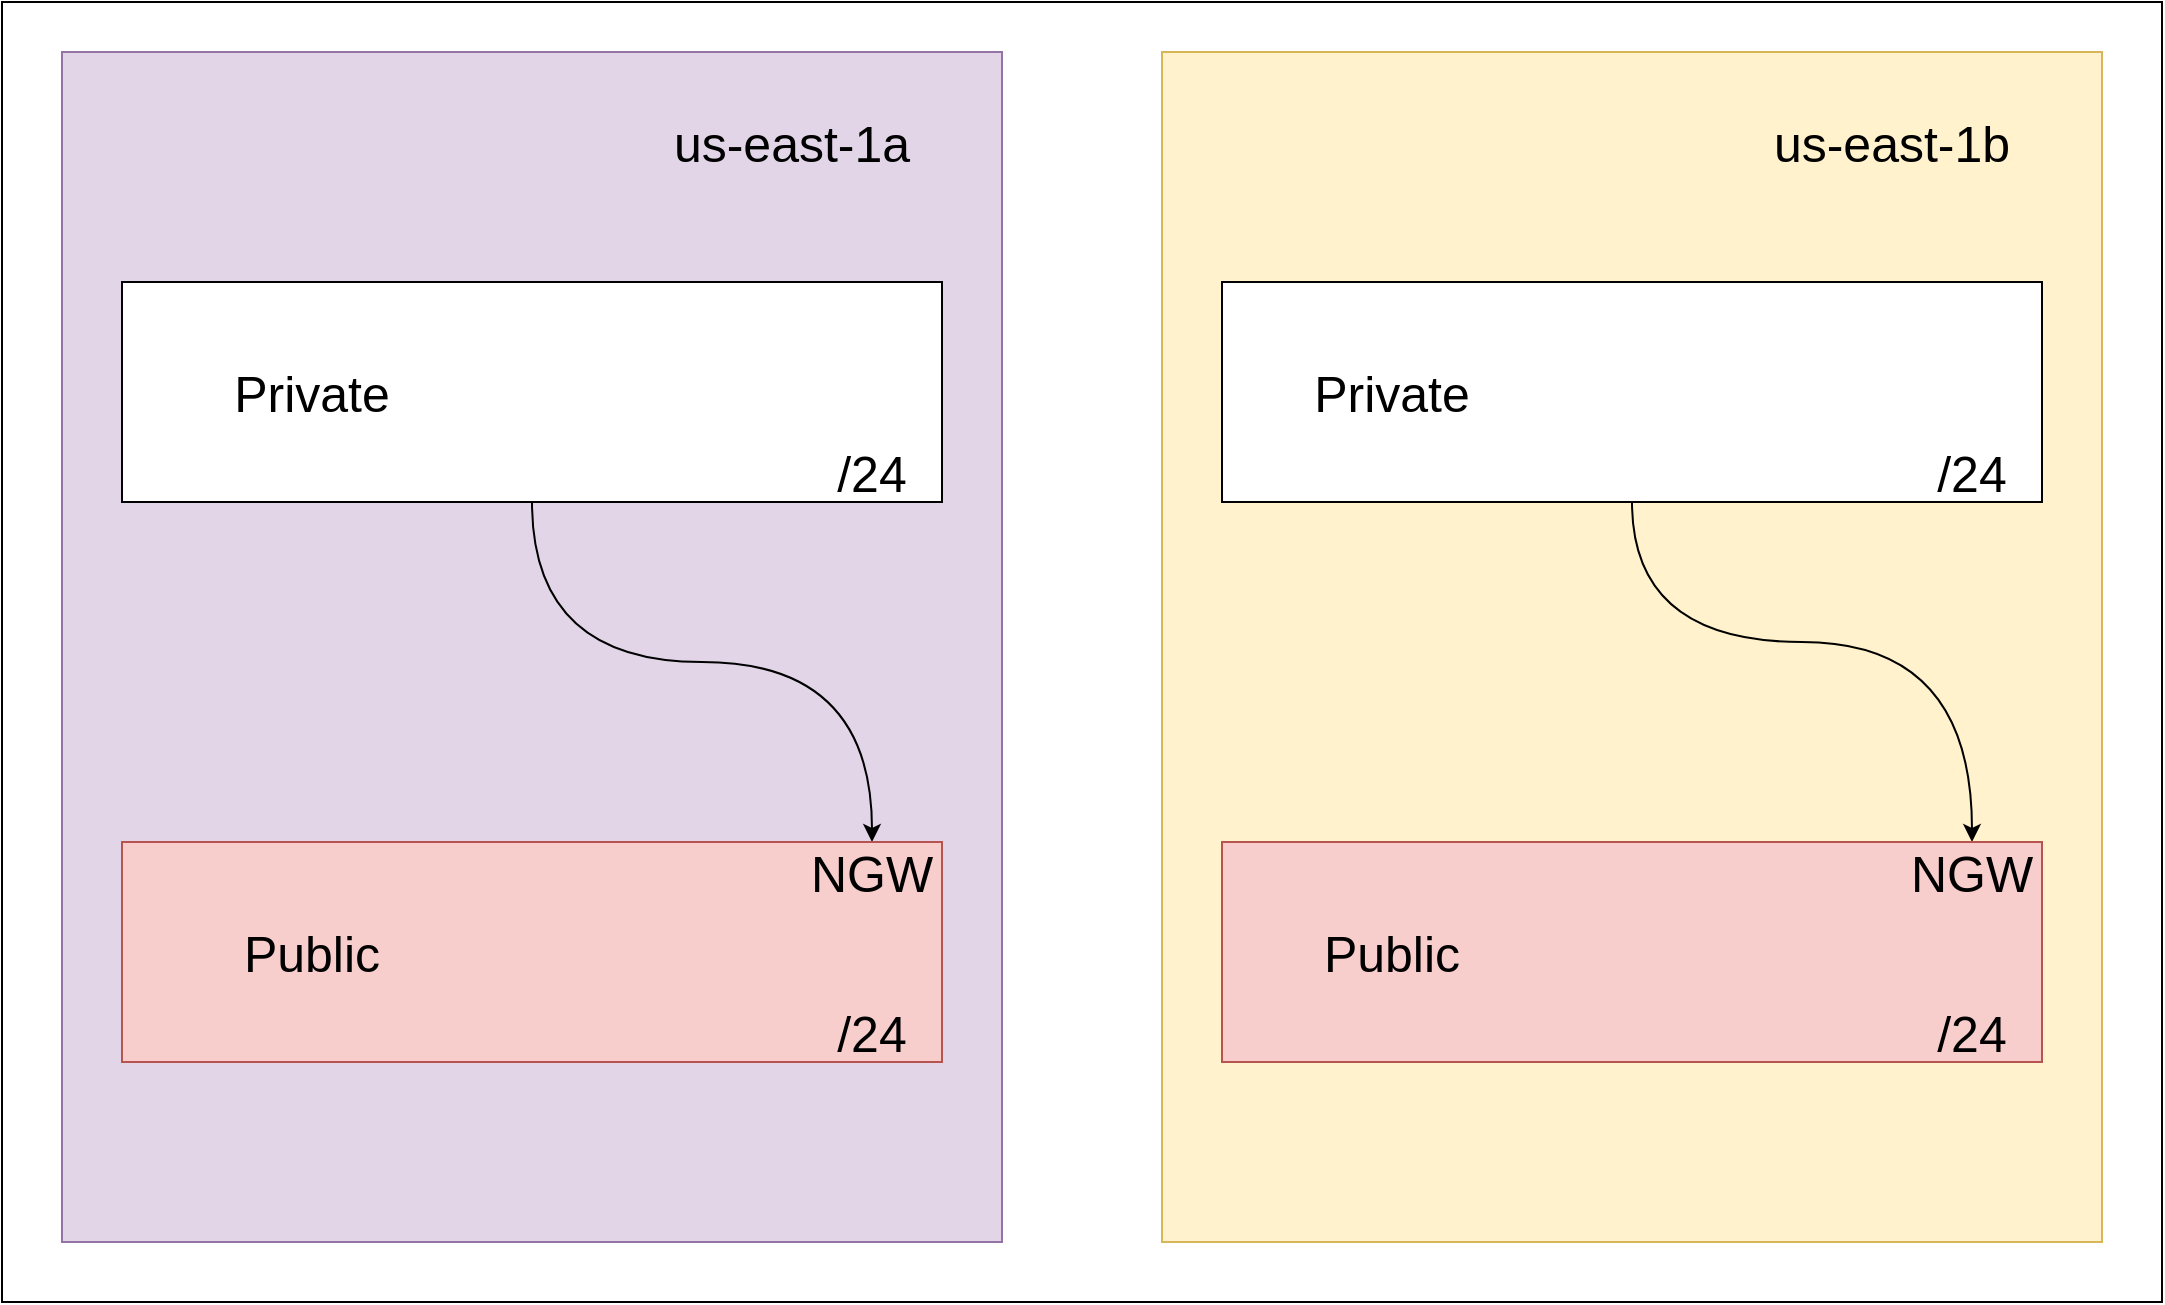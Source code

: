 <mxfile version="24.2.3" type="github">
  <diagram name="Página-1" id="DkrPr5InaJETtzTNmetu">
    <mxGraphModel dx="1434" dy="1907" grid="1" gridSize="10" guides="1" tooltips="1" connect="1" arrows="1" fold="1" page="1" pageScale="1" pageWidth="827" pageHeight="1169" math="0" shadow="0">
      <root>
        <mxCell id="0" />
        <mxCell id="1" parent="0" />
        <mxCell id="0_Ob8wM6RBk-nGS51ORE-1" value="" style="rounded=0;whiteSpace=wrap;html=1;" vertex="1" parent="1">
          <mxGeometry x="40" y="-800" width="1080" height="650" as="geometry" />
        </mxCell>
        <mxCell id="0_Ob8wM6RBk-nGS51ORE-2" value="" style="rounded=0;whiteSpace=wrap;html=1;fillColor=#e1d5e7;strokeColor=#9673a6;" vertex="1" parent="1">
          <mxGeometry x="70" y="-775" width="470" height="595" as="geometry" />
        </mxCell>
        <mxCell id="0_Ob8wM6RBk-nGS51ORE-3" value="" style="rounded=0;whiteSpace=wrap;html=1;fillColor=#fff2cc;strokeColor=#d6b656;" vertex="1" parent="1">
          <mxGeometry x="620" y="-775" width="470" height="595" as="geometry" />
        </mxCell>
        <mxCell id="0_Ob8wM6RBk-nGS51ORE-8" value="&lt;font style=&quot;font-size: 25px;&quot;&gt;us-east-1a&lt;/font&gt;" style="text;html=1;align=center;verticalAlign=middle;whiteSpace=wrap;rounded=0;" vertex="1" parent="1">
          <mxGeometry x="360" y="-760" width="150" height="60" as="geometry" />
        </mxCell>
        <mxCell id="0_Ob8wM6RBk-nGS51ORE-9" value="&lt;font style=&quot;font-size: 25px;&quot;&gt;us-east-1b&lt;/font&gt;" style="text;html=1;align=center;verticalAlign=middle;whiteSpace=wrap;rounded=0;" vertex="1" parent="1">
          <mxGeometry x="910" y="-760" width="150" height="60" as="geometry" />
        </mxCell>
        <mxCell id="0_Ob8wM6RBk-nGS51ORE-25" style="edgeStyle=orthogonalEdgeStyle;rounded=0;orthogonalLoop=1;jettySize=auto;html=1;entryX=0.5;entryY=0;entryDx=0;entryDy=0;strokeColor=default;align=center;verticalAlign=middle;fontFamily=Helvetica;fontSize=11;fontColor=default;labelBackgroundColor=default;endArrow=classic;curved=1;" edge="1" parent="1" source="0_Ob8wM6RBk-nGS51ORE-4" target="0_Ob8wM6RBk-nGS51ORE-18">
          <mxGeometry relative="1" as="geometry">
            <Array as="points">
              <mxPoint x="305" y="-470" />
              <mxPoint x="475" y="-470" />
            </Array>
          </mxGeometry>
        </mxCell>
        <mxCell id="0_Ob8wM6RBk-nGS51ORE-4" value="" style="rounded=0;whiteSpace=wrap;html=1;" vertex="1" parent="1">
          <mxGeometry x="100" y="-660" width="410" height="110" as="geometry" />
        </mxCell>
        <mxCell id="0_Ob8wM6RBk-nGS51ORE-5" value="" style="rounded=0;whiteSpace=wrap;html=1;fillColor=#f8cecc;strokeColor=#b85450;" vertex="1" parent="1">
          <mxGeometry x="100" y="-380" width="410" height="110" as="geometry" />
        </mxCell>
        <mxCell id="0_Ob8wM6RBk-nGS51ORE-23" style="edgeStyle=orthogonalEdgeStyle;rounded=0;orthogonalLoop=1;jettySize=auto;html=1;entryX=0.5;entryY=0;entryDx=0;entryDy=0;curved=1;" edge="1" parent="1" source="0_Ob8wM6RBk-nGS51ORE-6" target="0_Ob8wM6RBk-nGS51ORE-19">
          <mxGeometry relative="1" as="geometry">
            <Array as="points">
              <mxPoint x="855" y="-480" />
              <mxPoint x="1025" y="-480" />
            </Array>
          </mxGeometry>
        </mxCell>
        <mxCell id="0_Ob8wM6RBk-nGS51ORE-6" value="" style="rounded=0;whiteSpace=wrap;html=1;" vertex="1" parent="1">
          <mxGeometry x="650" y="-660" width="410" height="110" as="geometry" />
        </mxCell>
        <mxCell id="0_Ob8wM6RBk-nGS51ORE-7" value="" style="rounded=0;whiteSpace=wrap;html=1;fillColor=#f8cecc;strokeColor=#b85450;" vertex="1" parent="1">
          <mxGeometry x="650" y="-380" width="410" height="110" as="geometry" />
        </mxCell>
        <mxCell id="0_Ob8wM6RBk-nGS51ORE-10" value="&lt;font style=&quot;font-size: 25px;&quot;&gt;Private&lt;/font&gt;" style="text;html=1;align=center;verticalAlign=middle;whiteSpace=wrap;rounded=0;" vertex="1" parent="1">
          <mxGeometry x="120" y="-635" width="150" height="60" as="geometry" />
        </mxCell>
        <mxCell id="0_Ob8wM6RBk-nGS51ORE-11" value="&lt;font style=&quot;font-size: 25px;&quot;&gt;Private&lt;/font&gt;" style="text;html=1;align=center;verticalAlign=middle;whiteSpace=wrap;rounded=0;" vertex="1" parent="1">
          <mxGeometry x="660" y="-635" width="150" height="60" as="geometry" />
        </mxCell>
        <mxCell id="0_Ob8wM6RBk-nGS51ORE-12" value="&lt;font style=&quot;font-size: 25px;&quot;&gt;Public&lt;/font&gt;" style="text;html=1;align=center;verticalAlign=middle;whiteSpace=wrap;rounded=0;" vertex="1" parent="1">
          <mxGeometry x="120" y="-355" width="150" height="60" as="geometry" />
        </mxCell>
        <mxCell id="0_Ob8wM6RBk-nGS51ORE-13" value="&lt;font style=&quot;font-size: 25px;&quot;&gt;Public&lt;/font&gt;" style="text;html=1;align=center;verticalAlign=middle;whiteSpace=wrap;rounded=0;" vertex="1" parent="1">
          <mxGeometry x="660" y="-355" width="150" height="60" as="geometry" />
        </mxCell>
        <mxCell id="0_Ob8wM6RBk-nGS51ORE-14" value="&lt;font style=&quot;font-size: 25px;&quot;&gt;/24&lt;/font&gt;" style="text;html=1;align=center;verticalAlign=middle;whiteSpace=wrap;rounded=0;" vertex="1" parent="1">
          <mxGeometry x="440" y="-580" width="70" height="30" as="geometry" />
        </mxCell>
        <mxCell id="0_Ob8wM6RBk-nGS51ORE-15" value="&lt;font style=&quot;font-size: 25px;&quot;&gt;/24&lt;/font&gt;" style="text;html=1;align=center;verticalAlign=middle;whiteSpace=wrap;rounded=0;" vertex="1" parent="1">
          <mxGeometry x="440" y="-300" width="70" height="30" as="geometry" />
        </mxCell>
        <mxCell id="0_Ob8wM6RBk-nGS51ORE-16" value="&lt;font style=&quot;font-size: 25px;&quot;&gt;/24&lt;/font&gt;" style="text;html=1;align=center;verticalAlign=middle;whiteSpace=wrap;rounded=0;" vertex="1" parent="1">
          <mxGeometry x="990" y="-300" width="70" height="30" as="geometry" />
        </mxCell>
        <mxCell id="0_Ob8wM6RBk-nGS51ORE-17" value="&lt;font style=&quot;font-size: 25px;&quot;&gt;/24&lt;/font&gt;" style="text;html=1;align=center;verticalAlign=middle;whiteSpace=wrap;rounded=0;" vertex="1" parent="1">
          <mxGeometry x="990" y="-580" width="70" height="30" as="geometry" />
        </mxCell>
        <mxCell id="0_Ob8wM6RBk-nGS51ORE-18" value="&lt;span style=&quot;font-size: 25px;&quot;&gt;NGW&lt;/span&gt;" style="text;html=1;align=center;verticalAlign=middle;whiteSpace=wrap;rounded=0;" vertex="1" parent="1">
          <mxGeometry x="440" y="-380" width="70" height="30" as="geometry" />
        </mxCell>
        <mxCell id="0_Ob8wM6RBk-nGS51ORE-19" value="&lt;span style=&quot;font-size: 25px;&quot;&gt;NGW&lt;/span&gt;" style="text;html=1;align=center;verticalAlign=middle;whiteSpace=wrap;rounded=0;" vertex="1" parent="1">
          <mxGeometry x="990" y="-380" width="70" height="30" as="geometry" />
        </mxCell>
      </root>
    </mxGraphModel>
  </diagram>
</mxfile>
